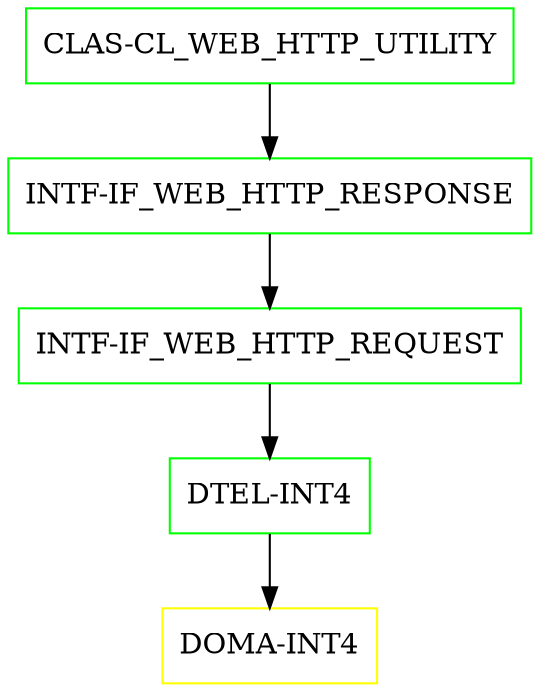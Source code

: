 digraph G {
  "CLAS-CL_WEB_HTTP_UTILITY" [shape=box,color=green];
  "INTF-IF_WEB_HTTP_RESPONSE" [shape=box,color=green,URL="./INTF_IF_WEB_HTTP_RESPONSE.html"];
  "INTF-IF_WEB_HTTP_REQUEST" [shape=box,color=green,URL="./INTF_IF_WEB_HTTP_REQUEST.html"];
  "DTEL-INT4" [shape=box,color=green,URL="./DTEL_INT4.html"];
  "DOMA-INT4" [shape=box,color=yellow,URL="./DOMA_INT4.html"];
  "CLAS-CL_WEB_HTTP_UTILITY" -> "INTF-IF_WEB_HTTP_RESPONSE";
  "INTF-IF_WEB_HTTP_RESPONSE" -> "INTF-IF_WEB_HTTP_REQUEST";
  "INTF-IF_WEB_HTTP_REQUEST" -> "DTEL-INT4";
  "DTEL-INT4" -> "DOMA-INT4";
}
